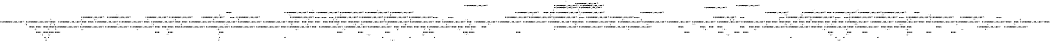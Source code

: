digraph BCG {
size = "7, 10.5";
center = TRUE;
node [shape = circle];
0 [peripheries = 2];
0 -> 1 [label = "EX !0 !ATOMIC_EXCH_BRANCH (1, +1, TRUE, +0, 2, TRUE) !{0}"];
0 -> 2 [label = "EX !2 !ATOMIC_EXCH_BRANCH (1, +0, FALSE, +0, 1, TRUE) !{0}"];
0 -> 3 [label = "EX !1 !ATOMIC_EXCH_BRANCH (1, +1, TRUE, +0, 2, TRUE) !{0}"];
0 -> 4 [label = "EX !0 !ATOMIC_EXCH_BRANCH (1, +1, TRUE, +0, 2, TRUE) !{0}"];
1 -> 5 [label = "EX !2 !ATOMIC_EXCH_BRANCH (1, +0, FALSE, +0, 1, FALSE) !{0}"];
1 -> 6 [label = "EX !1 !ATOMIC_EXCH_BRANCH (1, +1, TRUE, +0, 2, FALSE) !{0}"];
1 -> 7 [label = "TERMINATE !0"];
2 -> 2 [label = "EX !2 !ATOMIC_EXCH_BRANCH (1, +0, FALSE, +0, 1, TRUE) !{0}"];
2 -> 8 [label = "EX !0 !ATOMIC_EXCH_BRANCH (1, +1, TRUE, +0, 2, TRUE) !{0}"];
2 -> 9 [label = "EX !1 !ATOMIC_EXCH_BRANCH (1, +1, TRUE, +0, 2, TRUE) !{0}"];
2 -> 10 [label = "EX !0 !ATOMIC_EXCH_BRANCH (1, +1, TRUE, +0, 2, TRUE) !{0}"];
3 -> 6 [label = "EX !0 !ATOMIC_EXCH_BRANCH (1, +1, TRUE, +0, 2, FALSE) !{0}"];
3 -> 11 [label = "EX !2 !ATOMIC_EXCH_BRANCH (1, +0, FALSE, +0, 1, FALSE) !{0}"];
3 -> 12 [label = "TERMINATE !1"];
3 -> 13 [label = "EX !0 !ATOMIC_EXCH_BRANCH (1, +1, TRUE, +0, 2, FALSE) !{0}"];
4 -> 14 [label = "EX !2 !ATOMIC_EXCH_BRANCH (1, +0, FALSE, +0, 1, FALSE) !{0}"];
4 -> 13 [label = "EX !1 !ATOMIC_EXCH_BRANCH (1, +1, TRUE, +0, 2, FALSE) !{0}"];
4 -> 15 [label = "TERMINATE !0"];
5 -> 16 [label = "EX !1 !ATOMIC_EXCH_BRANCH (1, +1, TRUE, +0, 2, FALSE) !{0}"];
5 -> 17 [label = "TERMINATE !0"];
5 -> 18 [label = "TERMINATE !2"];
6 -> 19 [label = "EX !2 !ATOMIC_EXCH_BRANCH (1, +0, FALSE, +0, 1, FALSE) !{0}"];
6 -> 20 [label = "TERMINATE !0"];
6 -> 21 [label = "TERMINATE !1"];
7 -> 22 [label = "EX !2 !ATOMIC_EXCH_BRANCH (1, +0, FALSE, +0, 1, FALSE) !{1}"];
7 -> 23 [label = "EX !1 !ATOMIC_EXCH_BRANCH (1, +1, TRUE, +0, 2, FALSE) !{1}"];
7 -> 24 [label = "EX !1 !ATOMIC_EXCH_BRANCH (1, +1, TRUE, +0, 2, FALSE) !{1}"];
8 -> 5 [label = "EX !2 !ATOMIC_EXCH_BRANCH (1, +0, FALSE, +0, 1, FALSE) !{0}"];
8 -> 25 [label = "EX !1 !ATOMIC_EXCH_BRANCH (1, +1, TRUE, +0, 2, FALSE) !{0}"];
8 -> 26 [label = "TERMINATE !0"];
9 -> 11 [label = "EX !2 !ATOMIC_EXCH_BRANCH (1, +0, FALSE, +0, 1, FALSE) !{0}"];
9 -> 25 [label = "EX !0 !ATOMIC_EXCH_BRANCH (1, +1, TRUE, +0, 2, FALSE) !{0}"];
9 -> 27 [label = "TERMINATE !1"];
9 -> 28 [label = "EX !0 !ATOMIC_EXCH_BRANCH (1, +1, TRUE, +0, 2, FALSE) !{0}"];
10 -> 14 [label = "EX !2 !ATOMIC_EXCH_BRANCH (1, +0, FALSE, +0, 1, FALSE) !{0}"];
10 -> 28 [label = "EX !1 !ATOMIC_EXCH_BRANCH (1, +1, TRUE, +0, 2, FALSE) !{0}"];
10 -> 29 [label = "TERMINATE !0"];
11 -> 16 [label = "EX !0 !ATOMIC_EXCH_BRANCH (1, +1, TRUE, +0, 2, FALSE) !{0}"];
11 -> 30 [label = "TERMINATE !2"];
11 -> 31 [label = "TERMINATE !1"];
11 -> 32 [label = "EX !0 !ATOMIC_EXCH_BRANCH (1, +1, TRUE, +0, 2, FALSE) !{0}"];
12 -> 33 [label = "EX !0 !ATOMIC_EXCH_BRANCH (1, +1, TRUE, +0, 2, FALSE) !{0}"];
12 -> 34 [label = "EX !2 !ATOMIC_EXCH_BRANCH (1, +0, FALSE, +0, 1, FALSE) !{0}"];
12 -> 35 [label = "EX !0 !ATOMIC_EXCH_BRANCH (1, +1, TRUE, +0, 2, FALSE) !{0}"];
13 -> 36 [label = "EX !2 !ATOMIC_EXCH_BRANCH (1, +0, FALSE, +0, 1, FALSE) !{0}"];
13 -> 37 [label = "TERMINATE !0"];
13 -> 38 [label = "TERMINATE !1"];
14 -> 32 [label = "EX !1 !ATOMIC_EXCH_BRANCH (1, +1, TRUE, +0, 2, FALSE) !{0}"];
14 -> 39 [label = "TERMINATE !0"];
14 -> 40 [label = "TERMINATE !2"];
15 -> 41 [label = "EX !2 !ATOMIC_EXCH_BRANCH (1, +0, FALSE, +0, 1, FALSE) !{1}"];
15 -> 42 [label = "EX !1 !ATOMIC_EXCH_BRANCH (1, +1, TRUE, +0, 2, FALSE) !{1}"];
16 -> 43 [label = "TERMINATE !0"];
16 -> 44 [label = "TERMINATE !2"];
16 -> 45 [label = "TERMINATE !1"];
17 -> 46 [label = "EX !1 !ATOMIC_EXCH_BRANCH (1, +1, TRUE, +0, 2, FALSE) !{1}"];
17 -> 47 [label = "TERMINATE !2"];
17 -> 48 [label = "EX !1 !ATOMIC_EXCH_BRANCH (1, +1, TRUE, +0, 2, FALSE) !{1}"];
18 -> 49 [label = "EX !1 !ATOMIC_EXCH_BRANCH (1, +1, TRUE, +0, 2, FALSE) !{0}"];
18 -> 50 [label = "TERMINATE !0"];
19 -> 43 [label = "TERMINATE !0"];
19 -> 44 [label = "TERMINATE !2"];
19 -> 45 [label = "TERMINATE !1"];
20 -> 51 [label = "EX !2 !ATOMIC_EXCH_BRANCH (1, +0, FALSE, +0, 1, FALSE) !{1}"];
20 -> 52 [label = "TERMINATE !1"];
21 -> 53 [label = "EX !2 !ATOMIC_EXCH_BRANCH (1, +0, FALSE, +0, 1, FALSE) !{0}"];
21 -> 54 [label = "TERMINATE !0"];
22 -> 46 [label = "EX !1 !ATOMIC_EXCH_BRANCH (1, +1, TRUE, +0, 2, FALSE) !{1}"];
22 -> 47 [label = "TERMINATE !2"];
22 -> 48 [label = "EX !1 !ATOMIC_EXCH_BRANCH (1, +1, TRUE, +0, 2, FALSE) !{1}"];
23 -> 51 [label = "EX !2 !ATOMIC_EXCH_BRANCH (1, +0, FALSE, +0, 1, FALSE) !{1}"];
23 -> 52 [label = "TERMINATE !1"];
24 -> 55 [label = "EX !2 !ATOMIC_EXCH_BRANCH (1, +0, FALSE, +0, 1, FALSE) !{1}"];
24 -> 56 [label = "TERMINATE !1"];
25 -> 19 [label = "EX !2 !ATOMIC_EXCH_BRANCH (1, +0, FALSE, +0, 1, FALSE) !{0}"];
25 -> 57 [label = "TERMINATE !0"];
25 -> 58 [label = "TERMINATE !1"];
26 -> 22 [label = "EX !2 !ATOMIC_EXCH_BRANCH (1, +0, FALSE, +0, 1, FALSE) !{1}"];
26 -> 59 [label = "EX !1 !ATOMIC_EXCH_BRANCH (1, +1, TRUE, +0, 2, FALSE) !{1}"];
26 -> 60 [label = "EX !1 !ATOMIC_EXCH_BRANCH (1, +1, TRUE, +0, 2, FALSE) !{1}"];
27 -> 34 [label = "EX !2 !ATOMIC_EXCH_BRANCH (1, +0, FALSE, +0, 1, FALSE) !{0}"];
27 -> 61 [label = "EX !0 !ATOMIC_EXCH_BRANCH (1, +1, TRUE, +0, 2, FALSE) !{0}"];
27 -> 62 [label = "EX !0 !ATOMIC_EXCH_BRANCH (1, +1, TRUE, +0, 2, FALSE) !{0}"];
28 -> 36 [label = "EX !2 !ATOMIC_EXCH_BRANCH (1, +0, FALSE, +0, 1, FALSE) !{0}"];
28 -> 63 [label = "TERMINATE !0"];
28 -> 64 [label = "TERMINATE !1"];
29 -> 41 [label = "EX !2 !ATOMIC_EXCH_BRANCH (1, +0, FALSE, +0, 1, FALSE) !{1}"];
29 -> 65 [label = "EX !1 !ATOMIC_EXCH_BRANCH (1, +1, TRUE, +0, 2, FALSE) !{1}"];
30 -> 49 [label = "EX !0 !ATOMIC_EXCH_BRANCH (1, +1, TRUE, +0, 2, FALSE) !{0}"];
30 -> 66 [label = "TERMINATE !1"];
30 -> 67 [label = "EX !0 !ATOMIC_EXCH_BRANCH (1, +1, TRUE, +0, 2, FALSE) !{0}"];
31 -> 68 [label = "EX !0 !ATOMIC_EXCH_BRANCH (1, +1, TRUE, +0, 2, FALSE) !{0}"];
31 -> 69 [label = "TERMINATE !2"];
31 -> 70 [label = "EX !0 !ATOMIC_EXCH_BRANCH (1, +1, TRUE, +0, 2, FALSE) !{0}"];
32 -> 71 [label = "TERMINATE !0"];
32 -> 72 [label = "TERMINATE !2"];
32 -> 73 [label = "TERMINATE !1"];
33 -> 53 [label = "EX !2 !ATOMIC_EXCH_BRANCH (1, +0, FALSE, +0, 1, FALSE) !{0}"];
33 -> 54 [label = "TERMINATE !0"];
34 -> 68 [label = "EX !0 !ATOMIC_EXCH_BRANCH (1, +1, TRUE, +0, 2, FALSE) !{0}"];
34 -> 69 [label = "TERMINATE !2"];
34 -> 70 [label = "EX !0 !ATOMIC_EXCH_BRANCH (1, +1, TRUE, +0, 2, FALSE) !{0}"];
35 -> 74 [label = "EX !2 !ATOMIC_EXCH_BRANCH (1, +0, FALSE, +0, 1, FALSE) !{0}"];
35 -> 75 [label = "TERMINATE !0"];
36 -> 71 [label = "TERMINATE !0"];
36 -> 72 [label = "TERMINATE !2"];
36 -> 73 [label = "TERMINATE !1"];
37 -> 76 [label = "EX !2 !ATOMIC_EXCH_BRANCH (1, +0, FALSE, +0, 1, FALSE) !{1}"];
37 -> 77 [label = "TERMINATE !1"];
38 -> 74 [label = "EX !2 !ATOMIC_EXCH_BRANCH (1, +0, FALSE, +0, 1, FALSE) !{0}"];
38 -> 75 [label = "TERMINATE !0"];
39 -> 78 [label = "EX !1 !ATOMIC_EXCH_BRANCH (1, +1, TRUE, +0, 2, FALSE) !{1}"];
39 -> 79 [label = "TERMINATE !2"];
40 -> 67 [label = "EX !1 !ATOMIC_EXCH_BRANCH (1, +1, TRUE, +0, 2, FALSE) !{0}"];
40 -> 80 [label = "TERMINATE !0"];
41 -> 78 [label = "EX !1 !ATOMIC_EXCH_BRANCH (1, +1, TRUE, +0, 2, FALSE) !{1}"];
41 -> 79 [label = "TERMINATE !2"];
42 -> 76 [label = "EX !2 !ATOMIC_EXCH_BRANCH (1, +0, FALSE, +0, 1, FALSE) !{1}"];
42 -> 77 [label = "TERMINATE !1"];
43 -> 81 [label = "TERMINATE !2"];
43 -> 82 [label = "TERMINATE !1"];
44 -> 83 [label = "TERMINATE !0"];
44 -> 84 [label = "TERMINATE !1"];
45 -> 85 [label = "TERMINATE !0"];
45 -> 86 [label = "TERMINATE !2"];
46 -> 81 [label = "TERMINATE !2"];
46 -> 82 [label = "TERMINATE !1"];
47 -> 87 [label = "EX !1 !ATOMIC_EXCH_BRANCH (1, +1, TRUE, +0, 2, FALSE) !{1}"];
47 -> 88 [label = "EX !1 !ATOMIC_EXCH_BRANCH (1, +1, TRUE, +0, 2, FALSE) !{1}"];
48 -> 89 [label = "TERMINATE !2"];
48 -> 90 [label = "TERMINATE !1"];
49 -> 83 [label = "TERMINATE !0"];
49 -> 84 [label = "TERMINATE !1"];
50 -> 91 [label = "EX !1 !ATOMIC_EXCH_BRANCH (1, +1, TRUE, +0, 2, FALSE) !{2}"];
51 -> 81 [label = "TERMINATE !2"];
51 -> 82 [label = "TERMINATE !1"];
52 -> 92 [label = "EX !2 !ATOMIC_EXCH_BRANCH (1, +0, FALSE, +0, 1, FALSE) !{2}"];
52 -> 93 [label = "EX !2 !ATOMIC_EXCH_BRANCH (1, +0, FALSE, +0, 1, FALSE) !{2}"];
53 -> 85 [label = "TERMINATE !0"];
53 -> 86 [label = "TERMINATE !2"];
54 -> 92 [label = "EX !2 !ATOMIC_EXCH_BRANCH (1, +0, FALSE, +0, 1, FALSE) !{2}"];
54 -> 93 [label = "EX !2 !ATOMIC_EXCH_BRANCH (1, +0, FALSE, +0, 1, FALSE) !{2}"];
55 -> 89 [label = "TERMINATE !2"];
55 -> 90 [label = "TERMINATE !1"];
56 -> 94 [label = "EX !2 !ATOMIC_EXCH_BRANCH (1, +0, FALSE, +0, 1, FALSE) !{2}"];
57 -> 51 [label = "EX !2 !ATOMIC_EXCH_BRANCH (1, +0, FALSE, +0, 1, FALSE) !{1}"];
57 -> 95 [label = "TERMINATE !1"];
58 -> 53 [label = "EX !2 !ATOMIC_EXCH_BRANCH (1, +0, FALSE, +0, 1, FALSE) !{0}"];
58 -> 96 [label = "TERMINATE !0"];
59 -> 51 [label = "EX !2 !ATOMIC_EXCH_BRANCH (1, +0, FALSE, +0, 1, FALSE) !{1}"];
59 -> 95 [label = "TERMINATE !1"];
60 -> 55 [label = "EX !2 !ATOMIC_EXCH_BRANCH (1, +0, FALSE, +0, 1, FALSE) !{1}"];
60 -> 97 [label = "TERMINATE !1"];
61 -> 53 [label = "EX !2 !ATOMIC_EXCH_BRANCH (1, +0, FALSE, +0, 1, FALSE) !{0}"];
61 -> 96 [label = "TERMINATE !0"];
62 -> 74 [label = "EX !2 !ATOMIC_EXCH_BRANCH (1, +0, FALSE, +0, 1, FALSE) !{0}"];
62 -> 98 [label = "TERMINATE !0"];
63 -> 76 [label = "EX !2 !ATOMIC_EXCH_BRANCH (1, +0, FALSE, +0, 1, FALSE) !{1}"];
63 -> 99 [label = "TERMINATE !1"];
64 -> 74 [label = "EX !2 !ATOMIC_EXCH_BRANCH (1, +0, FALSE, +0, 1, FALSE) !{0}"];
64 -> 98 [label = "TERMINATE !0"];
65 -> 76 [label = "EX !2 !ATOMIC_EXCH_BRANCH (1, +0, FALSE, +0, 1, FALSE) !{1}"];
65 -> 99 [label = "TERMINATE !1"];
66 -> 100 [label = "EX !0 !ATOMIC_EXCH_BRANCH (1, +1, TRUE, +0, 2, FALSE) !{0}"];
66 -> 101 [label = "EX !0 !ATOMIC_EXCH_BRANCH (1, +1, TRUE, +0, 2, FALSE) !{0}"];
67 -> 102 [label = "TERMINATE !0"];
67 -> 103 [label = "TERMINATE !1"];
68 -> 85 [label = "TERMINATE !0"];
68 -> 86 [label = "TERMINATE !2"];
69 -> 100 [label = "EX !0 !ATOMIC_EXCH_BRANCH (1, +1, TRUE, +0, 2, FALSE) !{0}"];
69 -> 101 [label = "EX !0 !ATOMIC_EXCH_BRANCH (1, +1, TRUE, +0, 2, FALSE) !{0}"];
70 -> 104 [label = "TERMINATE !0"];
70 -> 105 [label = "TERMINATE !2"];
71 -> 106 [label = "TERMINATE !2"];
71 -> 107 [label = "TERMINATE !1"];
72 -> 102 [label = "TERMINATE !0"];
72 -> 103 [label = "TERMINATE !1"];
73 -> 104 [label = "TERMINATE !0"];
73 -> 105 [label = "TERMINATE !2"];
74 -> 104 [label = "TERMINATE !0"];
74 -> 105 [label = "TERMINATE !2"];
75 -> 108 [label = "EX !2 !ATOMIC_EXCH_BRANCH (1, +0, FALSE, +0, 1, FALSE) !{2}"];
76 -> 106 [label = "TERMINATE !2"];
76 -> 107 [label = "TERMINATE !1"];
77 -> 108 [label = "EX !2 !ATOMIC_EXCH_BRANCH (1, +0, FALSE, +0, 1, FALSE) !{2}"];
78 -> 106 [label = "TERMINATE !2"];
78 -> 107 [label = "TERMINATE !1"];
79 -> 109 [label = "EX !1 !ATOMIC_EXCH_BRANCH (1, +1, TRUE, +0, 2, FALSE) !{1}"];
80 -> 110 [label = "EX !1 !ATOMIC_EXCH_BRANCH (1, +1, TRUE, +0, 2, FALSE) !{2}"];
81 -> 111 [label = "TERMINATE !1"];
82 -> 112 [label = "TERMINATE !2"];
83 -> 113 [label = "TERMINATE !1"];
84 -> 114 [label = "TERMINATE !0"];
85 -> 112 [label = "TERMINATE !2"];
86 -> 114 [label = "TERMINATE !0"];
87 -> 111 [label = "TERMINATE !1"];
88 -> 115 [label = "TERMINATE !1"];
89 -> 115 [label = "TERMINATE !1"];
90 -> 116 [label = "TERMINATE !2"];
91 -> 113 [label = "TERMINATE !1"];
92 -> 112 [label = "TERMINATE !2"];
93 -> 117 [label = "TERMINATE !2"];
94 -> 116 [label = "TERMINATE !2"];
95 -> 92 [label = "EX !2 !ATOMIC_EXCH_BRANCH (1, +0, FALSE, +0, 1, FALSE) !{2}"];
95 -> 93 [label = "EX !2 !ATOMIC_EXCH_BRANCH (1, +0, FALSE, +0, 1, FALSE) !{2}"];
96 -> 92 [label = "EX !2 !ATOMIC_EXCH_BRANCH (1, +0, FALSE, +0, 1, FALSE) !{2}"];
96 -> 93 [label = "EX !2 !ATOMIC_EXCH_BRANCH (1, +0, FALSE, +0, 1, FALSE) !{2}"];
97 -> 94 [label = "EX !2 !ATOMIC_EXCH_BRANCH (1, +0, FALSE, +0, 1, FALSE) !{2}"];
98 -> 108 [label = "EX !2 !ATOMIC_EXCH_BRANCH (1, +0, FALSE, +0, 1, FALSE) !{2}"];
99 -> 108 [label = "EX !2 !ATOMIC_EXCH_BRANCH (1, +0, FALSE, +0, 1, FALSE) !{2}"];
100 -> 114 [label = "TERMINATE !0"];
101 -> 118 [label = "TERMINATE !0"];
102 -> 119 [label = "TERMINATE !1"];
103 -> 118 [label = "TERMINATE !0"];
104 -> 120 [label = "TERMINATE !2"];
105 -> 118 [label = "TERMINATE !0"];
106 -> 121 [label = "TERMINATE !1"];
107 -> 120 [label = "TERMINATE !2"];
108 -> 120 [label = "TERMINATE !2"];
109 -> 121 [label = "TERMINATE !1"];
110 -> 119 [label = "TERMINATE !1"];
111 -> 122 [label = "exit"];
112 -> 122 [label = "exit"];
113 -> 122 [label = "exit"];
114 -> 122 [label = "exit"];
115 -> 123 [label = "exit"];
116 -> 123 [label = "exit"];
117 -> 124 [label = "exit"];
118 -> 125 [label = "exit"];
119 -> 125 [label = "exit"];
120 -> 125 [label = "exit"];
121 -> 125 [label = "exit"];
}

